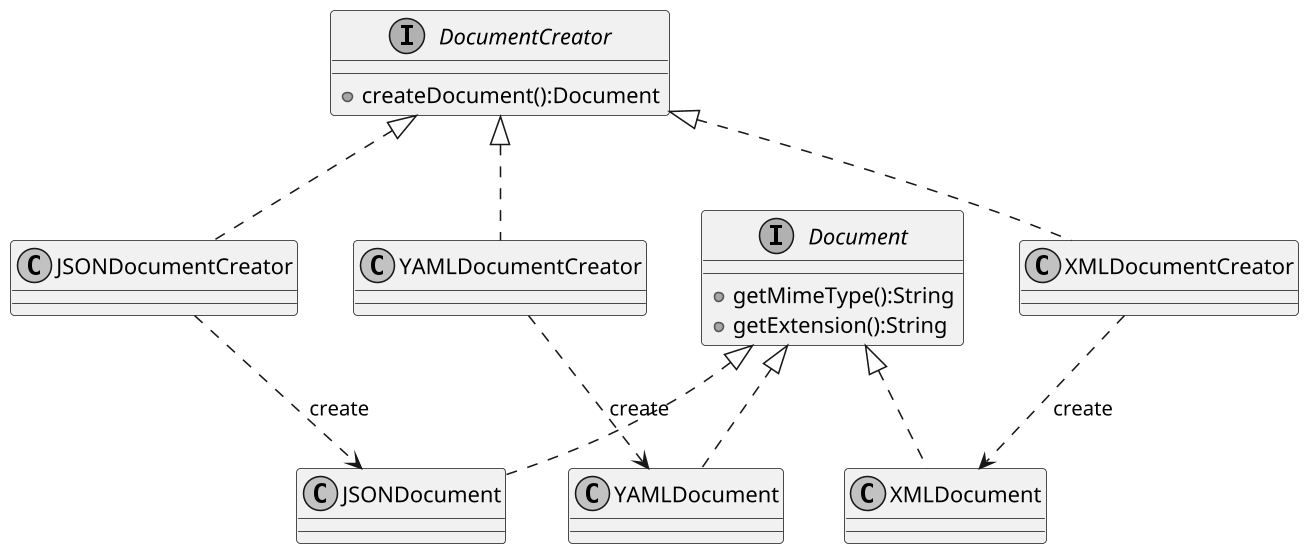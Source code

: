@startuml

skinparam monochrome true
skinparam defaultFontName Droid Sans
skinparam dpi 150

interface Document {
    + getMimeType():String
    + getExtension():String
}

class JSONDocument {
}

class XMLDocument {
}

class YAMLDocument {
}

Document <|.. JSONDocument
Document <|.. XMLDocument
Document <|.. YAMLDocument

interface DocumentCreator {
    + createDocument():Document
}

class JSONDocumentCreator {
}

class XMLDocumentCreator {
}

class YAMLDocumentCreator {
}

DocumentCreator <|.. JSONDocumentCreator
DocumentCreator <|.. XMLDocumentCreator
DocumentCreator <|.. YAMLDocumentCreator

JSONDocumentCreator ..> JSONDocument : create
XMLDocumentCreator ..> XMLDocument : create
YAMLDocumentCreator ..> YAMLDocument : create

@enduml
